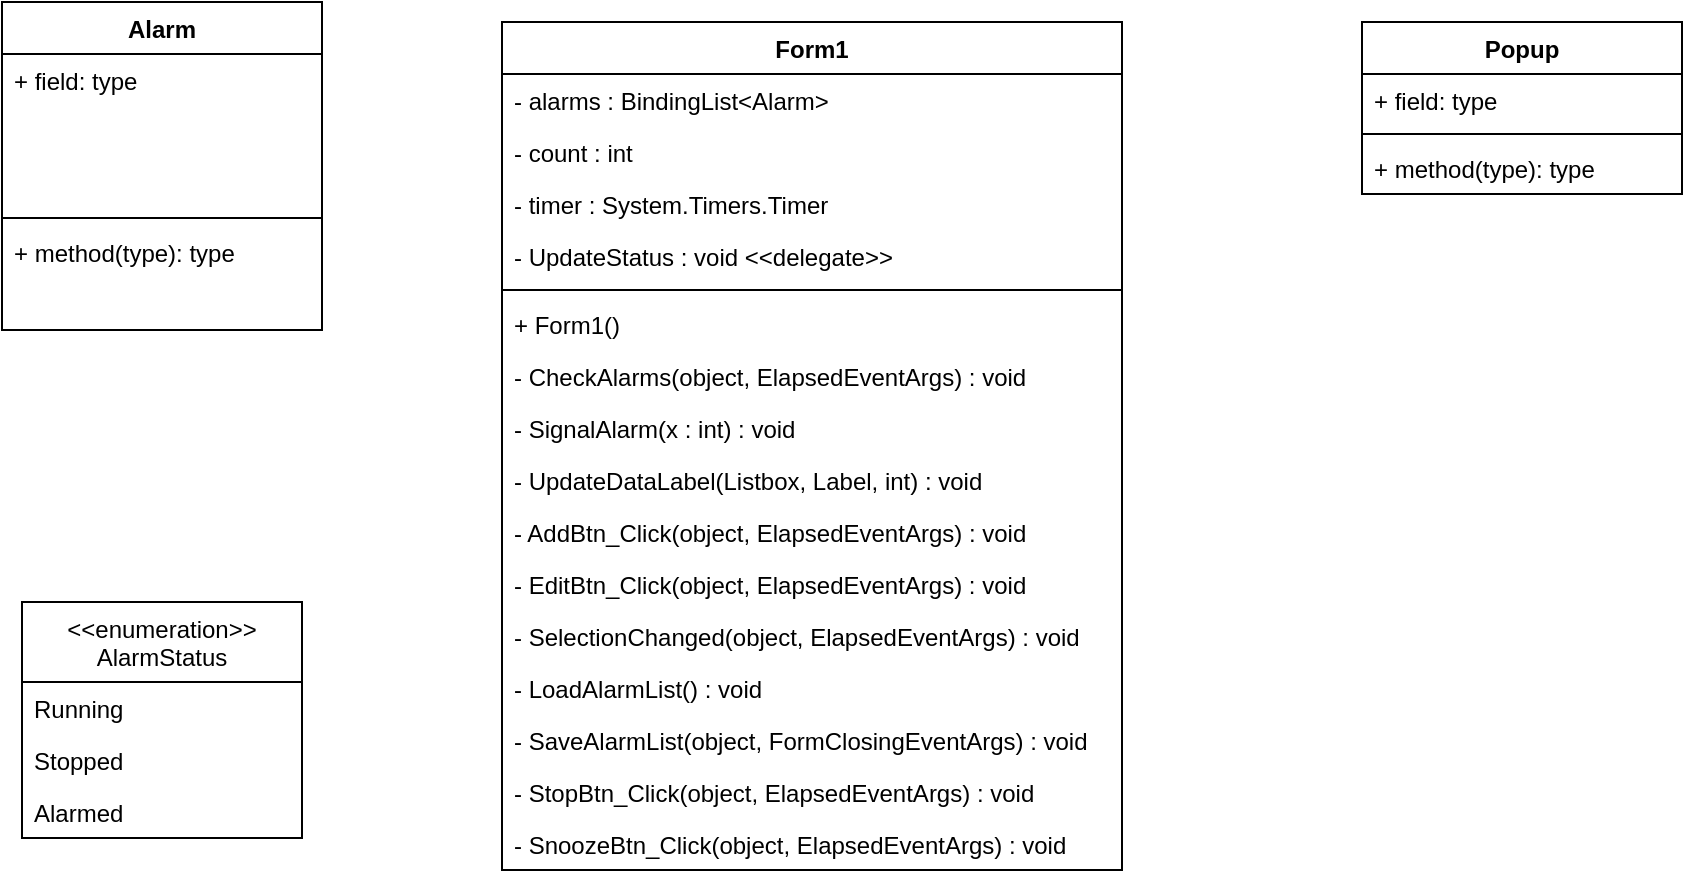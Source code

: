 <mxfile version="20.3.6" type="github">
  <diagram id="27wC6-QICyfLPVTQP8_r" name="Page-1">
    <mxGraphModel dx="1038" dy="547" grid="1" gridSize="10" guides="1" tooltips="1" connect="1" arrows="1" fold="1" page="1" pageScale="1" pageWidth="1100" pageHeight="850" math="0" shadow="0">
      <root>
        <mxCell id="0" />
        <mxCell id="1" parent="0" />
        <mxCell id="BxUGzTWaNpaWieNDjmJf-1" value="Alarm" style="swimlane;fontStyle=1;align=center;verticalAlign=top;childLayout=stackLayout;horizontal=1;startSize=26;horizontalStack=0;resizeParent=1;resizeParentMax=0;resizeLast=0;collapsible=1;marginBottom=0;" vertex="1" parent="1">
          <mxGeometry x="80" y="60" width="160" height="164" as="geometry" />
        </mxCell>
        <mxCell id="BxUGzTWaNpaWieNDjmJf-2" value="+ field: type" style="text;strokeColor=none;fillColor=none;align=left;verticalAlign=top;spacingLeft=4;spacingRight=4;overflow=hidden;rotatable=0;points=[[0,0.5],[1,0.5]];portConstraint=eastwest;" vertex="1" parent="BxUGzTWaNpaWieNDjmJf-1">
          <mxGeometry y="26" width="160" height="26" as="geometry" />
        </mxCell>
        <mxCell id="BxUGzTWaNpaWieNDjmJf-18" style="text;strokeColor=none;fillColor=none;align=left;verticalAlign=top;spacingLeft=4;spacingRight=4;overflow=hidden;rotatable=0;points=[[0,0.5],[1,0.5]];portConstraint=eastwest;" vertex="1" parent="BxUGzTWaNpaWieNDjmJf-1">
          <mxGeometry y="52" width="160" height="26" as="geometry" />
        </mxCell>
        <mxCell id="BxUGzTWaNpaWieNDjmJf-17" style="text;strokeColor=none;fillColor=none;align=left;verticalAlign=top;spacingLeft=4;spacingRight=4;overflow=hidden;rotatable=0;points=[[0,0.5],[1,0.5]];portConstraint=eastwest;" vertex="1" parent="BxUGzTWaNpaWieNDjmJf-1">
          <mxGeometry y="78" width="160" height="26" as="geometry" />
        </mxCell>
        <mxCell id="BxUGzTWaNpaWieNDjmJf-3" value="" style="line;strokeWidth=1;fillColor=none;align=left;verticalAlign=middle;spacingTop=-1;spacingLeft=3;spacingRight=3;rotatable=0;labelPosition=right;points=[];portConstraint=eastwest;strokeColor=inherit;" vertex="1" parent="BxUGzTWaNpaWieNDjmJf-1">
          <mxGeometry y="104" width="160" height="8" as="geometry" />
        </mxCell>
        <mxCell id="BxUGzTWaNpaWieNDjmJf-4" value="+ method(type): type" style="text;strokeColor=none;fillColor=none;align=left;verticalAlign=top;spacingLeft=4;spacingRight=4;overflow=hidden;rotatable=0;points=[[0,0.5],[1,0.5]];portConstraint=eastwest;" vertex="1" parent="BxUGzTWaNpaWieNDjmJf-1">
          <mxGeometry y="112" width="160" height="26" as="geometry" />
        </mxCell>
        <mxCell id="BxUGzTWaNpaWieNDjmJf-19" style="text;strokeColor=none;fillColor=none;align=left;verticalAlign=top;spacingLeft=4;spacingRight=4;overflow=hidden;rotatable=0;points=[[0,0.5],[1,0.5]];portConstraint=eastwest;" vertex="1" parent="BxUGzTWaNpaWieNDjmJf-1">
          <mxGeometry y="138" width="160" height="26" as="geometry" />
        </mxCell>
        <mxCell id="BxUGzTWaNpaWieNDjmJf-5" value="Form1" style="swimlane;fontStyle=1;align=center;verticalAlign=top;childLayout=stackLayout;horizontal=1;startSize=26;horizontalStack=0;resizeParent=1;resizeParentMax=0;resizeLast=0;collapsible=1;marginBottom=0;" vertex="1" parent="1">
          <mxGeometry x="330" y="70" width="310" height="424" as="geometry" />
        </mxCell>
        <mxCell id="BxUGzTWaNpaWieNDjmJf-6" value="- alarms : BindingList&lt;Alarm&gt;" style="text;strokeColor=none;fillColor=none;align=left;verticalAlign=top;spacingLeft=4;spacingRight=4;overflow=hidden;rotatable=0;points=[[0,0.5],[1,0.5]];portConstraint=eastwest;" vertex="1" parent="BxUGzTWaNpaWieNDjmJf-5">
          <mxGeometry y="26" width="310" height="26" as="geometry" />
        </mxCell>
        <mxCell id="BxUGzTWaNpaWieNDjmJf-21" value="- count : int" style="text;strokeColor=none;fillColor=none;align=left;verticalAlign=top;spacingLeft=4;spacingRight=4;overflow=hidden;rotatable=0;points=[[0,0.5],[1,0.5]];portConstraint=eastwest;" vertex="1" parent="BxUGzTWaNpaWieNDjmJf-5">
          <mxGeometry y="52" width="310" height="26" as="geometry" />
        </mxCell>
        <mxCell id="BxUGzTWaNpaWieNDjmJf-20" value="- timer : System.Timers.Timer" style="text;strokeColor=none;fillColor=none;align=left;verticalAlign=top;spacingLeft=4;spacingRight=4;overflow=hidden;rotatable=0;points=[[0,0.5],[1,0.5]];portConstraint=eastwest;" vertex="1" parent="BxUGzTWaNpaWieNDjmJf-5">
          <mxGeometry y="78" width="310" height="26" as="geometry" />
        </mxCell>
        <mxCell id="BxUGzTWaNpaWieNDjmJf-22" value="- UpdateStatus : void &lt;&lt;delegate&gt;&gt;" style="text;strokeColor=none;fillColor=none;align=left;verticalAlign=top;spacingLeft=4;spacingRight=4;overflow=hidden;rotatable=0;points=[[0,0.5],[1,0.5]];portConstraint=eastwest;" vertex="1" parent="BxUGzTWaNpaWieNDjmJf-5">
          <mxGeometry y="104" width="310" height="26" as="geometry" />
        </mxCell>
        <mxCell id="BxUGzTWaNpaWieNDjmJf-7" value="" style="line;strokeWidth=1;fillColor=none;align=left;verticalAlign=middle;spacingTop=-1;spacingLeft=3;spacingRight=3;rotatable=0;labelPosition=right;points=[];portConstraint=eastwest;strokeColor=inherit;" vertex="1" parent="BxUGzTWaNpaWieNDjmJf-5">
          <mxGeometry y="130" width="310" height="8" as="geometry" />
        </mxCell>
        <mxCell id="BxUGzTWaNpaWieNDjmJf-8" value="+ Form1()" style="text;strokeColor=none;fillColor=none;align=left;verticalAlign=top;spacingLeft=4;spacingRight=4;overflow=hidden;rotatable=0;points=[[0,0.5],[1,0.5]];portConstraint=eastwest;" vertex="1" parent="BxUGzTWaNpaWieNDjmJf-5">
          <mxGeometry y="138" width="310" height="26" as="geometry" />
        </mxCell>
        <mxCell id="BxUGzTWaNpaWieNDjmJf-32" value="- CheckAlarms(object, ElapsedEventArgs) : void" style="text;strokeColor=none;fillColor=none;align=left;verticalAlign=top;spacingLeft=4;spacingRight=4;overflow=hidden;rotatable=0;points=[[0,0.5],[1,0.5]];portConstraint=eastwest;" vertex="1" parent="BxUGzTWaNpaWieNDjmJf-5">
          <mxGeometry y="164" width="310" height="26" as="geometry" />
        </mxCell>
        <mxCell id="BxUGzTWaNpaWieNDjmJf-31" value="- SignalAlarm(x : int) : void" style="text;strokeColor=none;fillColor=none;align=left;verticalAlign=top;spacingLeft=4;spacingRight=4;overflow=hidden;rotatable=0;points=[[0,0.5],[1,0.5]];portConstraint=eastwest;" vertex="1" parent="BxUGzTWaNpaWieNDjmJf-5">
          <mxGeometry y="190" width="310" height="26" as="geometry" />
        </mxCell>
        <mxCell id="BxUGzTWaNpaWieNDjmJf-30" value="- UpdateDataLabel(Listbox, Label, int) : void" style="text;strokeColor=none;fillColor=none;align=left;verticalAlign=top;spacingLeft=4;spacingRight=4;overflow=hidden;rotatable=0;points=[[0,0.5],[1,0.5]];portConstraint=eastwest;" vertex="1" parent="BxUGzTWaNpaWieNDjmJf-5">
          <mxGeometry y="216" width="310" height="26" as="geometry" />
        </mxCell>
        <mxCell id="BxUGzTWaNpaWieNDjmJf-29" value="- AddBtn_Click(object, ElapsedEventArgs) : void" style="text;strokeColor=none;fillColor=none;align=left;verticalAlign=top;spacingLeft=4;spacingRight=4;overflow=hidden;rotatable=0;points=[[0,0.5],[1,0.5]];portConstraint=eastwest;" vertex="1" parent="BxUGzTWaNpaWieNDjmJf-5">
          <mxGeometry y="242" width="310" height="26" as="geometry" />
        </mxCell>
        <mxCell id="BxUGzTWaNpaWieNDjmJf-28" value="- EditBtn_Click(object, ElapsedEventArgs) : void" style="text;strokeColor=none;fillColor=none;align=left;verticalAlign=top;spacingLeft=4;spacingRight=4;overflow=hidden;rotatable=0;points=[[0,0.5],[1,0.5]];portConstraint=eastwest;" vertex="1" parent="BxUGzTWaNpaWieNDjmJf-5">
          <mxGeometry y="268" width="310" height="26" as="geometry" />
        </mxCell>
        <mxCell id="BxUGzTWaNpaWieNDjmJf-27" value="- SelectionChanged(object, ElapsedEventArgs) : void" style="text;strokeColor=none;fillColor=none;align=left;verticalAlign=top;spacingLeft=4;spacingRight=4;overflow=hidden;rotatable=0;points=[[0,0.5],[1,0.5]];portConstraint=eastwest;" vertex="1" parent="BxUGzTWaNpaWieNDjmJf-5">
          <mxGeometry y="294" width="310" height="26" as="geometry" />
        </mxCell>
        <mxCell id="BxUGzTWaNpaWieNDjmJf-26" value="- LoadAlarmList() : void" style="text;strokeColor=none;fillColor=none;align=left;verticalAlign=top;spacingLeft=4;spacingRight=4;overflow=hidden;rotatable=0;points=[[0,0.5],[1,0.5]];portConstraint=eastwest;" vertex="1" parent="BxUGzTWaNpaWieNDjmJf-5">
          <mxGeometry y="320" width="310" height="26" as="geometry" />
        </mxCell>
        <mxCell id="BxUGzTWaNpaWieNDjmJf-25" value="- SaveAlarmList(object, FormClosingEventArgs) : void" style="text;strokeColor=none;fillColor=none;align=left;verticalAlign=top;spacingLeft=4;spacingRight=4;overflow=hidden;rotatable=0;points=[[0,0.5],[1,0.5]];portConstraint=eastwest;" vertex="1" parent="BxUGzTWaNpaWieNDjmJf-5">
          <mxGeometry y="346" width="310" height="26" as="geometry" />
        </mxCell>
        <mxCell id="BxUGzTWaNpaWieNDjmJf-24" value="- StopBtn_Click(object, ElapsedEventArgs) : void" style="text;strokeColor=none;fillColor=none;align=left;verticalAlign=top;spacingLeft=4;spacingRight=4;overflow=hidden;rotatable=0;points=[[0,0.5],[1,0.5]];portConstraint=eastwest;" vertex="1" parent="BxUGzTWaNpaWieNDjmJf-5">
          <mxGeometry y="372" width="310" height="26" as="geometry" />
        </mxCell>
        <mxCell id="BxUGzTWaNpaWieNDjmJf-23" value="- SnoozeBtn_Click(object, ElapsedEventArgs) : void" style="text;strokeColor=none;fillColor=none;align=left;verticalAlign=top;spacingLeft=4;spacingRight=4;overflow=hidden;rotatable=0;points=[[0,0.5],[1,0.5]];portConstraint=eastwest;" vertex="1" parent="BxUGzTWaNpaWieNDjmJf-5">
          <mxGeometry y="398" width="310" height="26" as="geometry" />
        </mxCell>
        <mxCell id="BxUGzTWaNpaWieNDjmJf-9" value="Popup" style="swimlane;fontStyle=1;align=center;verticalAlign=top;childLayout=stackLayout;horizontal=1;startSize=26;horizontalStack=0;resizeParent=1;resizeParentMax=0;resizeLast=0;collapsible=1;marginBottom=0;" vertex="1" parent="1">
          <mxGeometry x="760" y="70" width="160" height="86" as="geometry" />
        </mxCell>
        <mxCell id="BxUGzTWaNpaWieNDjmJf-10" value="+ field: type" style="text;strokeColor=none;fillColor=none;align=left;verticalAlign=top;spacingLeft=4;spacingRight=4;overflow=hidden;rotatable=0;points=[[0,0.5],[1,0.5]];portConstraint=eastwest;" vertex="1" parent="BxUGzTWaNpaWieNDjmJf-9">
          <mxGeometry y="26" width="160" height="26" as="geometry" />
        </mxCell>
        <mxCell id="BxUGzTWaNpaWieNDjmJf-11" value="" style="line;strokeWidth=1;fillColor=none;align=left;verticalAlign=middle;spacingTop=-1;spacingLeft=3;spacingRight=3;rotatable=0;labelPosition=right;points=[];portConstraint=eastwest;strokeColor=inherit;" vertex="1" parent="BxUGzTWaNpaWieNDjmJf-9">
          <mxGeometry y="52" width="160" height="8" as="geometry" />
        </mxCell>
        <mxCell id="BxUGzTWaNpaWieNDjmJf-12" value="+ method(type): type" style="text;strokeColor=none;fillColor=none;align=left;verticalAlign=top;spacingLeft=4;spacingRight=4;overflow=hidden;rotatable=0;points=[[0,0.5],[1,0.5]];portConstraint=eastwest;" vertex="1" parent="BxUGzTWaNpaWieNDjmJf-9">
          <mxGeometry y="60" width="160" height="26" as="geometry" />
        </mxCell>
        <mxCell id="BxUGzTWaNpaWieNDjmJf-13" value="&lt;&lt;enumeration&gt;&gt;&#xa;AlarmStatus" style="swimlane;fontStyle=0;childLayout=stackLayout;horizontal=1;startSize=40;fillColor=none;horizontalStack=0;resizeParent=1;resizeParentMax=0;resizeLast=0;collapsible=1;marginBottom=0;" vertex="1" parent="1">
          <mxGeometry x="90" y="360" width="140" height="118" as="geometry" />
        </mxCell>
        <mxCell id="BxUGzTWaNpaWieNDjmJf-14" value="Running" style="text;strokeColor=none;fillColor=none;align=left;verticalAlign=top;spacingLeft=4;spacingRight=4;overflow=hidden;rotatable=0;points=[[0,0.5],[1,0.5]];portConstraint=eastwest;" vertex="1" parent="BxUGzTWaNpaWieNDjmJf-13">
          <mxGeometry y="40" width="140" height="26" as="geometry" />
        </mxCell>
        <mxCell id="BxUGzTWaNpaWieNDjmJf-15" value="Stopped" style="text;strokeColor=none;fillColor=none;align=left;verticalAlign=top;spacingLeft=4;spacingRight=4;overflow=hidden;rotatable=0;points=[[0,0.5],[1,0.5]];portConstraint=eastwest;" vertex="1" parent="BxUGzTWaNpaWieNDjmJf-13">
          <mxGeometry y="66" width="140" height="26" as="geometry" />
        </mxCell>
        <mxCell id="BxUGzTWaNpaWieNDjmJf-16" value="Alarmed" style="text;strokeColor=none;fillColor=none;align=left;verticalAlign=top;spacingLeft=4;spacingRight=4;overflow=hidden;rotatable=0;points=[[0,0.5],[1,0.5]];portConstraint=eastwest;" vertex="1" parent="BxUGzTWaNpaWieNDjmJf-13">
          <mxGeometry y="92" width="140" height="26" as="geometry" />
        </mxCell>
      </root>
    </mxGraphModel>
  </diagram>
</mxfile>
